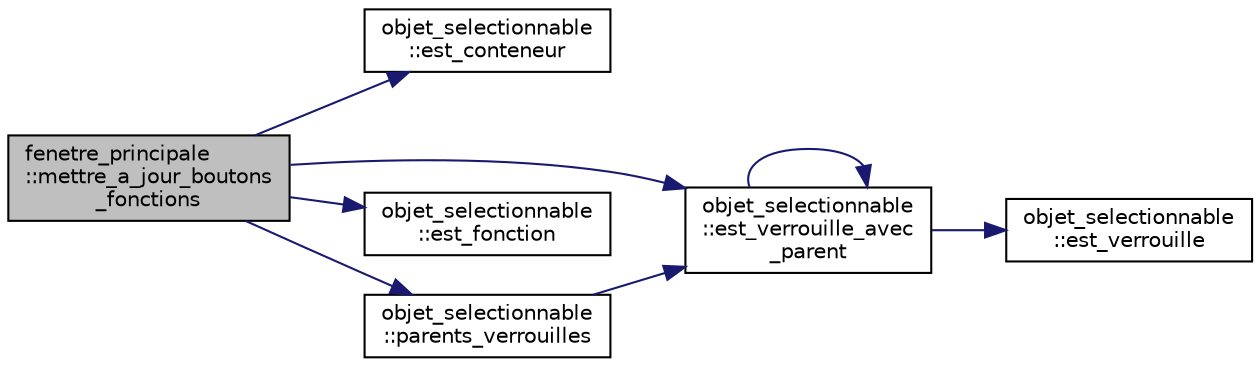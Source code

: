 digraph "fenetre_principale::mettre_a_jour_boutons_fonctions"
{
  edge [fontname="Helvetica",fontsize="10",labelfontname="Helvetica",labelfontsize="10"];
  node [fontname="Helvetica",fontsize="10",shape=record];
  rankdir="LR";
  Node1076 [label="fenetre_principale\l::mettre_a_jour_boutons\l_fonctions",height=0.2,width=0.4,color="black", fillcolor="grey75", style="filled", fontcolor="black"];
  Node1076 -> Node1077 [color="midnightblue",fontsize="10",style="solid",fontname="Helvetica"];
  Node1077 [label="objet_selectionnable\l::est_conteneur",height=0.2,width=0.4,color="black", fillcolor="white", style="filled",URL="$classobjet__selectionnable.html#a2c6b5b342b5f3a9f48893f793f935e0f"];
  Node1076 -> Node1078 [color="midnightblue",fontsize="10",style="solid",fontname="Helvetica"];
  Node1078 [label="objet_selectionnable\l::est_verrouille_avec\l_parent",height=0.2,width=0.4,color="black", fillcolor="white", style="filled",URL="$classobjet__selectionnable.html#a001c4584a6430689f478544ec560fb7e"];
  Node1078 -> Node1079 [color="midnightblue",fontsize="10",style="solid",fontname="Helvetica"];
  Node1079 [label="objet_selectionnable\l::est_verrouille",height=0.2,width=0.4,color="black", fillcolor="white", style="filled",URL="$classobjet__selectionnable.html#ae9c29950b9e5b582338ac659ecc3e3d6"];
  Node1078 -> Node1078 [color="midnightblue",fontsize="10",style="solid",fontname="Helvetica"];
  Node1076 -> Node1080 [color="midnightblue",fontsize="10",style="solid",fontname="Helvetica"];
  Node1080 [label="objet_selectionnable\l::est_fonction",height=0.2,width=0.4,color="black", fillcolor="white", style="filled",URL="$classobjet__selectionnable.html#a8a235fc5211fbec0347ebe2342e99fa5"];
  Node1076 -> Node1081 [color="midnightblue",fontsize="10",style="solid",fontname="Helvetica"];
  Node1081 [label="objet_selectionnable\l::parents_verrouilles",height=0.2,width=0.4,color="black", fillcolor="white", style="filled",URL="$classobjet__selectionnable.html#ad9357af8b3471529814165378c6ce13d"];
  Node1081 -> Node1078 [color="midnightblue",fontsize="10",style="solid",fontname="Helvetica"];
}
